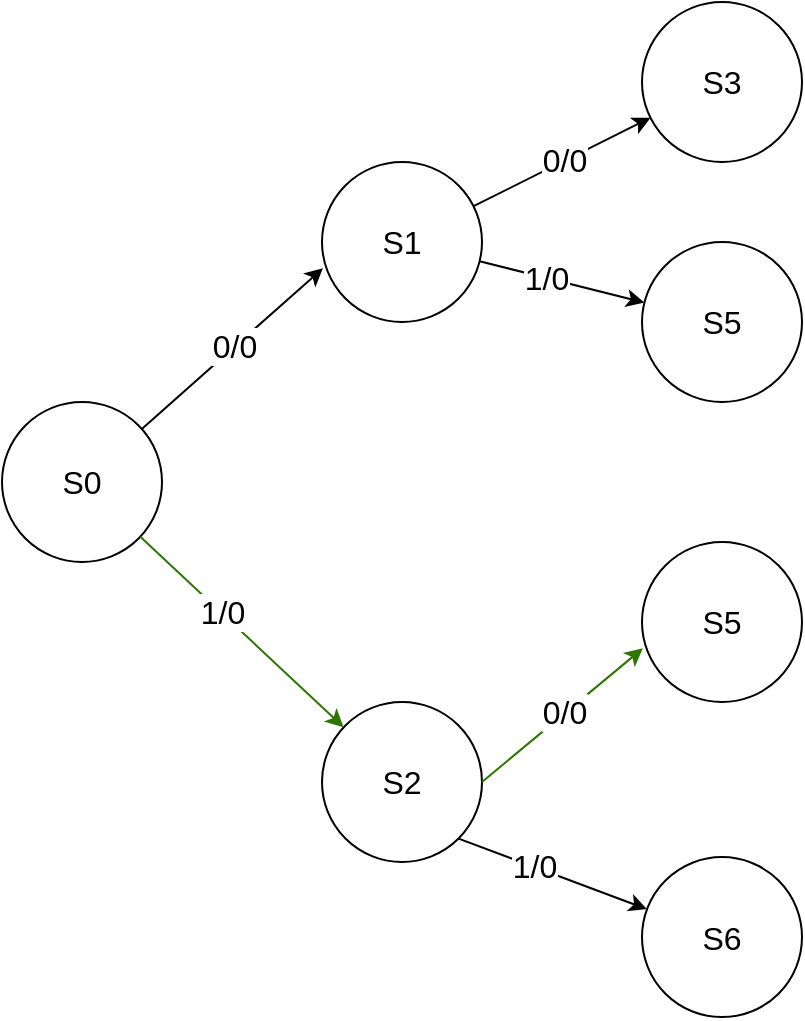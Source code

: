 <mxfile version="27.0.3">
  <diagram name="Pagina-1" id="O-vCtn7rAmnMu4Nd3cpN">
    <mxGraphModel dx="1659" dy="879" grid="1" gridSize="10" guides="1" tooltips="1" connect="1" arrows="1" fold="1" page="1" pageScale="1" pageWidth="827" pageHeight="1169" math="0" shadow="0">
      <root>
        <mxCell id="0" />
        <mxCell id="1" parent="0" />
        <mxCell id="uBPzEO05of01hK2FzoKY-1" value="S0" style="ellipse;whiteSpace=wrap;html=1;aspect=fixed;fontStyle=0;fontSize=16;" vertex="1" parent="1">
          <mxGeometry x="120" y="240" width="80" height="80" as="geometry" />
        </mxCell>
        <mxCell id="uBPzEO05of01hK2FzoKY-2" value="S1" style="ellipse;whiteSpace=wrap;html=1;aspect=fixed;fontStyle=0;fontSize=16;" vertex="1" parent="1">
          <mxGeometry x="280" y="120" width="80" height="80" as="geometry" />
        </mxCell>
        <mxCell id="uBPzEO05of01hK2FzoKY-4" value="S2" style="ellipse;whiteSpace=wrap;html=1;aspect=fixed;fontStyle=0;fontSize=16;" vertex="1" parent="1">
          <mxGeometry x="280" y="390" width="80" height="80" as="geometry" />
        </mxCell>
        <mxCell id="uBPzEO05of01hK2FzoKY-11" value="" style="endArrow=classic;html=1;rounded=0;entryX=0.006;entryY=0.664;entryDx=0;entryDy=0;entryPerimeter=0;fontStyle=0;fontSize=16;" edge="1" parent="1" source="uBPzEO05of01hK2FzoKY-1" target="uBPzEO05of01hK2FzoKY-2">
          <mxGeometry width="50" height="50" relative="1" as="geometry">
            <mxPoint x="310" y="330" as="sourcePoint" />
            <mxPoint x="360" y="280" as="targetPoint" />
          </mxGeometry>
        </mxCell>
        <mxCell id="uBPzEO05of01hK2FzoKY-13" value="0/0" style="edgeLabel;html=1;align=center;verticalAlign=middle;resizable=0;points=[];fontStyle=0;fontSize=16;" vertex="1" connectable="0" parent="uBPzEO05of01hK2FzoKY-11">
          <mxGeometry x="0.025" y="1" relative="1" as="geometry">
            <mxPoint as="offset" />
          </mxGeometry>
        </mxCell>
        <mxCell id="uBPzEO05of01hK2FzoKY-12" value="" style="endArrow=classic;html=1;rounded=0;fontStyle=0;fontSize=16;fillColor=#60a917;strokeColor=#2D7600;" edge="1" parent="1" source="uBPzEO05of01hK2FzoKY-1" target="uBPzEO05of01hK2FzoKY-4">
          <mxGeometry width="50" height="50" relative="1" as="geometry">
            <mxPoint x="310" y="330" as="sourcePoint" />
            <mxPoint x="360" y="280" as="targetPoint" />
          </mxGeometry>
        </mxCell>
        <mxCell id="uBPzEO05of01hK2FzoKY-14" value="1/0" style="edgeLabel;html=1;align=center;verticalAlign=middle;resizable=0;points=[];fontStyle=0;fontSize=16;" vertex="1" connectable="0" parent="uBPzEO05of01hK2FzoKY-12">
          <mxGeometry x="-0.21" relative="1" as="geometry">
            <mxPoint as="offset" />
          </mxGeometry>
        </mxCell>
        <mxCell id="uBPzEO05of01hK2FzoKY-15" value="&lt;font&gt;S3&lt;/font&gt;" style="ellipse;whiteSpace=wrap;html=1;aspect=fixed;fontSize=16;" vertex="1" parent="1">
          <mxGeometry x="440" y="40" width="80" height="80" as="geometry" />
        </mxCell>
        <mxCell id="uBPzEO05of01hK2FzoKY-16" value="&lt;font&gt;S5&lt;/font&gt;" style="ellipse;whiteSpace=wrap;html=1;aspect=fixed;fontSize=16;" vertex="1" parent="1">
          <mxGeometry x="440" y="160" width="80" height="80" as="geometry" />
        </mxCell>
        <mxCell id="uBPzEO05of01hK2FzoKY-20" value="" style="endArrow=classic;html=1;rounded=0;fontStyle=0;fontSize=16;" edge="1" parent="1" source="uBPzEO05of01hK2FzoKY-2" target="uBPzEO05of01hK2FzoKY-15">
          <mxGeometry width="50" height="50" relative="1" as="geometry">
            <mxPoint x="205" y="231" as="sourcePoint" />
            <mxPoint x="290" y="183" as="targetPoint" />
          </mxGeometry>
        </mxCell>
        <mxCell id="uBPzEO05of01hK2FzoKY-21" value="0/0" style="edgeLabel;html=1;align=center;verticalAlign=middle;resizable=0;points=[];fontStyle=0;fontSize=16;" vertex="1" connectable="0" parent="uBPzEO05of01hK2FzoKY-20">
          <mxGeometry x="0.025" y="1" relative="1" as="geometry">
            <mxPoint as="offset" />
          </mxGeometry>
        </mxCell>
        <mxCell id="uBPzEO05of01hK2FzoKY-22" value="" style="endArrow=classic;html=1;rounded=0;fontStyle=0;fontSize=16;" edge="1" parent="1" source="uBPzEO05of01hK2FzoKY-2" target="uBPzEO05of01hK2FzoKY-16">
          <mxGeometry width="50" height="50" relative="1" as="geometry">
            <mxPoint x="206" y="268" as="sourcePoint" />
            <mxPoint x="294" y="312" as="targetPoint" />
          </mxGeometry>
        </mxCell>
        <mxCell id="uBPzEO05of01hK2FzoKY-23" value="1/0" style="edgeLabel;html=1;align=center;verticalAlign=middle;resizable=0;points=[];fontStyle=0;fontSize=16;" vertex="1" connectable="0" parent="uBPzEO05of01hK2FzoKY-22">
          <mxGeometry x="-0.21" relative="1" as="geometry">
            <mxPoint as="offset" />
          </mxGeometry>
        </mxCell>
        <mxCell id="uBPzEO05of01hK2FzoKY-24" value="S5" style="ellipse;whiteSpace=wrap;html=1;aspect=fixed;fontStyle=0;fontSize=16;" vertex="1" parent="1">
          <mxGeometry x="440" y="310" width="80" height="80" as="geometry" />
        </mxCell>
        <mxCell id="uBPzEO05of01hK2FzoKY-25" value="" style="endArrow=classic;html=1;rounded=0;entryX=0.006;entryY=0.664;entryDx=0;entryDy=0;entryPerimeter=0;fontStyle=0;fontSize=16;exitX=1;exitY=0.5;exitDx=0;exitDy=0;fillColor=#60a917;strokeColor=#2D7600;" edge="1" parent="1" target="uBPzEO05of01hK2FzoKY-24" source="uBPzEO05of01hK2FzoKY-4">
          <mxGeometry width="50" height="50" relative="1" as="geometry">
            <mxPoint x="397.5" y="391" as="sourcePoint" />
            <mxPoint x="562.5" y="410" as="targetPoint" />
          </mxGeometry>
        </mxCell>
        <mxCell id="uBPzEO05of01hK2FzoKY-26" value="0/0" style="edgeLabel;html=1;align=center;verticalAlign=middle;resizable=0;points=[];fontStyle=0;fontSize=16;" vertex="1" connectable="0" parent="uBPzEO05of01hK2FzoKY-25">
          <mxGeometry x="0.025" y="1" relative="1" as="geometry">
            <mxPoint as="offset" />
          </mxGeometry>
        </mxCell>
        <mxCell id="uBPzEO05of01hK2FzoKY-32" value="&lt;font&gt;S6&lt;/font&gt;" style="ellipse;whiteSpace=wrap;html=1;aspect=fixed;fontSize=16;" vertex="1" parent="1">
          <mxGeometry x="440" y="467.55" width="80" height="80" as="geometry" />
        </mxCell>
        <mxCell id="uBPzEO05of01hK2FzoKY-33" value="" style="endArrow=classic;html=1;rounded=0;fontStyle=0;fontSize=16;exitX=1;exitY=1;exitDx=0;exitDy=0;" edge="1" parent="1" target="uBPzEO05of01hK2FzoKY-32" source="uBPzEO05of01hK2FzoKY-4">
          <mxGeometry width="50" height="50" relative="1" as="geometry">
            <mxPoint x="337.013" y="459.999" as="sourcePoint" />
            <mxPoint x="294" y="619.55" as="targetPoint" />
          </mxGeometry>
        </mxCell>
        <mxCell id="uBPzEO05of01hK2FzoKY-34" value="1/0" style="edgeLabel;html=1;align=center;verticalAlign=middle;resizable=0;points=[];fontStyle=0;fontSize=16;" vertex="1" connectable="0" parent="uBPzEO05of01hK2FzoKY-33">
          <mxGeometry x="-0.21" relative="1" as="geometry">
            <mxPoint as="offset" />
          </mxGeometry>
        </mxCell>
      </root>
    </mxGraphModel>
  </diagram>
</mxfile>
